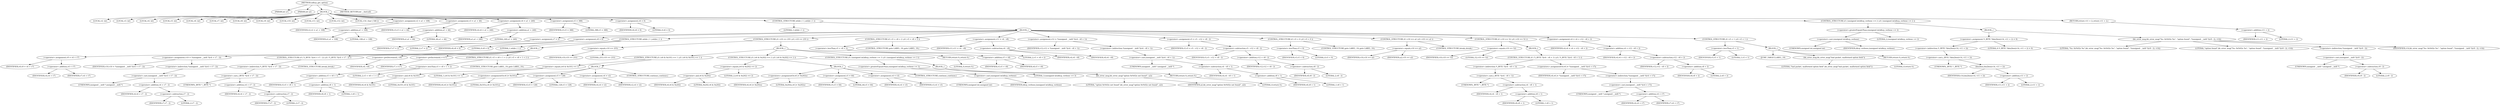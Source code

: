 digraph udhcp_get_option {  
"1000113" [label = "(METHOD,udhcp_get_option)" ]
"1000114" [label = "(PARAM,int a1)" ]
"1000115" [label = "(PARAM,int a2)" ]
"1000116" [label = "(BLOCK,,)" ]
"1000117" [label = "(LOCAL,v2: int)" ]
"1000118" [label = "(LOCAL,v3: int)" ]
"1000119" [label = "(LOCAL,v4: int)" ]
"1000120" [label = "(LOCAL,v5: int)" ]
"1000121" [label = "(LOCAL,v6: int)" ]
"1000122" [label = "(LOCAL,v7: int)" ]
"1000123" [label = "(LOCAL,v8: int)" ]
"1000124" [label = "(LOCAL,v9: int)" ]
"1000125" [label = "(LOCAL,v10: int)" ]
"1000126" [label = "(LOCAL,v11: int)" ]
"1000127" [label = "(LOCAL,v12: int)" ]
"1000128" [label = "(LOCAL,v14: char [ 546 ])" ]
"1000129" [label = "(<operator>.assignment,v2 = a1 + 108)" ]
"1000130" [label = "(IDENTIFIER,v2,v2 = a1 + 108)" ]
"1000131" [label = "(<operator>.addition,a1 + 108)" ]
"1000132" [label = "(IDENTIFIER,a1,a1 + 108)" ]
"1000133" [label = "(LITERAL,108,a1 + 108)" ]
"1000134" [label = "(<operator>.assignment,v3 = a1 + 44)" ]
"1000135" [label = "(IDENTIFIER,v3,v3 = a1 + 44)" ]
"1000136" [label = "(<operator>.addition,a1 + 44)" ]
"1000137" [label = "(IDENTIFIER,a1,a1 + 44)" ]
"1000138" [label = "(LITERAL,44,a1 + 44)" ]
"1000139" [label = "(<operator>.assignment,v4 = a1 + 240)" ]
"1000140" [label = "(IDENTIFIER,v4,v4 = a1 + 240)" ]
"1000141" [label = "(<operator>.addition,a1 + 240)" ]
"1000142" [label = "(IDENTIFIER,a1,a1 + 240)" ]
"1000143" [label = "(LITERAL,240,a1 + 240)" ]
"1000144" [label = "(<operator>.assignment,v5 = 388)" ]
"1000145" [label = "(IDENTIFIER,v5,v5 = 388)" ]
"1000146" [label = "(LITERAL,388,v5 = 388)" ]
"1000147" [label = "(<operator>.assignment,v6 = 0)" ]
"1000148" [label = "(IDENTIFIER,v6,v6 = 0)" ]
"1000149" [label = "(LITERAL,0,v6 = 0)" ]
"1000150" [label = "(CONTROL_STRUCTURE,while ( 1 ),while ( 1 ))" ]
"1000151" [label = "(LITERAL,1,while ( 1 ))" ]
"1000152" [label = "(BLOCK,,)" ]
"1000153" [label = "(<operator>.assignment,v7 = 2)" ]
"1000154" [label = "(IDENTIFIER,v7,v7 = 2)" ]
"1000155" [label = "(LITERAL,2,v7 = 2)" ]
"1000156" [label = "(<operator>.assignment,v8 = 0)" ]
"1000157" [label = "(IDENTIFIER,v8,v8 = 0)" ]
"1000158" [label = "(LITERAL,0,v8 = 0)" ]
"1000159" [label = "(CONTROL_STRUCTURE,while ( 1 ),while ( 1 ))" ]
"1000160" [label = "(LITERAL,1,while ( 1 ))" ]
"1000161" [label = "(BLOCK,,)" ]
"1000162" [label = "(<operator>.assignment,v9 = v4 + v7)" ]
"1000163" [label = "(IDENTIFIER,v9,v9 = v4 + v7)" ]
"1000164" [label = "(<operator>.addition,v4 + v7)" ]
"1000165" [label = "(IDENTIFIER,v4,v4 + v7)" ]
"1000166" [label = "(IDENTIFIER,v7,v4 + v7)" ]
"1000167" [label = "(<operator>.assignment,v10 = *(unsigned __int8 *)(v4 + v7 - 2))" ]
"1000168" [label = "(IDENTIFIER,v10,v10 = *(unsigned __int8 *)(v4 + v7 - 2))" ]
"1000169" [label = "(<operator>.indirection,*(unsigned __int8 *)(v4 + v7 - 2))" ]
"1000170" [label = "(<operator>.cast,(unsigned __int8 *)(v4 + v7 - 2))" ]
"1000171" [label = "(UNKNOWN,unsigned __int8 *,unsigned __int8 *)" ]
"1000172" [label = "(<operator>.addition,v4 + v7 - 2)" ]
"1000173" [label = "(IDENTIFIER,v4,v4 + v7 - 2)" ]
"1000174" [label = "(<operator>.subtraction,v7 - 2)" ]
"1000175" [label = "(IDENTIFIER,v7,v7 - 2)" ]
"1000176" [label = "(LITERAL,2,v7 - 2)" ]
"1000177" [label = "(CONTROL_STRUCTURE,if ( *(_BYTE *)(v4 + v7 - 2) ),if ( *(_BYTE *)(v4 + v7 - 2) ))" ]
"1000178" [label = "(<operator>.indirection,*(_BYTE *)(v4 + v7 - 2))" ]
"1000179" [label = "(<operator>.cast,(_BYTE *)(v4 + v7 - 2))" ]
"1000180" [label = "(UNKNOWN,_BYTE *,_BYTE *)" ]
"1000181" [label = "(<operator>.addition,v4 + v7 - 2)" ]
"1000182" [label = "(IDENTIFIER,v4,v4 + v7 - 2)" ]
"1000183" [label = "(<operator>.subtraction,v7 - 2)" ]
"1000184" [label = "(IDENTIFIER,v7,v7 - 2)" ]
"1000185" [label = "(LITERAL,2,v7 - 2)" ]
"1000186" [label = "(CONTROL_STRUCTURE,break;,break;)" ]
"1000187" [label = "(<operator>.preDecrement,--v8)" ]
"1000188" [label = "(IDENTIFIER,v8,--v8)" ]
"1000189" [label = "(<operator>.preIncrement,++v7)" ]
"1000190" [label = "(IDENTIFIER,v7,++v7)" ]
"1000191" [label = "(CONTROL_STRUCTURE,if ( v5 + v8 + 1 < 2 ),if ( v5 + v8 + 1 < 2 ))" ]
"1000192" [label = "(<operator>.lessThan,v5 + v8 + 1 < 2)" ]
"1000193" [label = "(<operator>.addition,v5 + v8 + 1)" ]
"1000194" [label = "(IDENTIFIER,v5,v5 + v8 + 1)" ]
"1000195" [label = "(<operator>.addition,v8 + 1)" ]
"1000196" [label = "(IDENTIFIER,v8,v8 + 1)" ]
"1000197" [label = "(LITERAL,1,v8 + 1)" ]
"1000198" [label = "(LITERAL,2,v5 + v8 + 1 < 2)" ]
"1000199" [label = "(CONTROL_STRUCTURE,goto LABEL_19;,goto LABEL_19;)" ]
"1000200" [label = "(CONTROL_STRUCTURE,if ( v10 == 255 ),if ( v10 == 255 ))" ]
"1000201" [label = "(<operator>.equals,v10 == 255)" ]
"1000202" [label = "(IDENTIFIER,v10,v10 == 255)" ]
"1000203" [label = "(LITERAL,255,v10 == 255)" ]
"1000204" [label = "(BLOCK,,)" ]
"1000205" [label = "(CONTROL_STRUCTURE,if ( (v6 & 0x101) == 1 ),if ( (v6 & 0x101) == 1 ))" ]
"1000206" [label = "(<operator>.equals,(v6 & 0x101) == 1)" ]
"1000207" [label = "(<operator>.and,v6 & 0x101)" ]
"1000208" [label = "(IDENTIFIER,v6,v6 & 0x101)" ]
"1000209" [label = "(LITERAL,0x101,v6 & 0x101)" ]
"1000210" [label = "(LITERAL,1,(v6 & 0x101) == 1)" ]
"1000211" [label = "(BLOCK,,)" ]
"1000212" [label = "(<operators>.assignmentOr,v6 |= 0x101u)" ]
"1000213" [label = "(IDENTIFIER,v6,v6 |= 0x101u)" ]
"1000214" [label = "(LITERAL,0x101u,v6 |= 0x101u)" ]
"1000215" [label = "(<operator>.assignment,v5 = 128)" ]
"1000216" [label = "(IDENTIFIER,v5,v5 = 128)" ]
"1000217" [label = "(LITERAL,128,v5 = 128)" ]
"1000218" [label = "(<operator>.assignment,v4 = v2)" ]
"1000219" [label = "(IDENTIFIER,v4,v4 = v2)" ]
"1000220" [label = "(IDENTIFIER,v2,v4 = v2)" ]
"1000221" [label = "(CONTROL_STRUCTURE,continue;,continue;)" ]
"1000222" [label = "(CONTROL_STRUCTURE,if ( (v6 & 0x202) == 2 ),if ( (v6 & 0x202) == 2 ))" ]
"1000223" [label = "(<operator>.equals,(v6 & 0x202) == 2)" ]
"1000224" [label = "(<operator>.and,v6 & 0x202)" ]
"1000225" [label = "(IDENTIFIER,v6,v6 & 0x202)" ]
"1000226" [label = "(LITERAL,0x202,v6 & 0x202)" ]
"1000227" [label = "(LITERAL,2,(v6 & 0x202) == 2)" ]
"1000228" [label = "(BLOCK,,)" ]
"1000229" [label = "(<operators>.assignmentOr,v6 |= 0x202u)" ]
"1000230" [label = "(IDENTIFIER,v6,v6 |= 0x202u)" ]
"1000231" [label = "(LITERAL,0x202u,v6 |= 0x202u)" ]
"1000232" [label = "(<operator>.assignment,v5 = 64)" ]
"1000233" [label = "(IDENTIFIER,v5,v5 = 64)" ]
"1000234" [label = "(LITERAL,64,v5 = 64)" ]
"1000235" [label = "(<operator>.assignment,v4 = v3)" ]
"1000236" [label = "(IDENTIFIER,v4,v4 = v3)" ]
"1000237" [label = "(IDENTIFIER,v3,v4 = v3)" ]
"1000238" [label = "(CONTROL_STRUCTURE,continue;,continue;)" ]
"1000239" [label = "(CONTROL_STRUCTURE,if ( (unsigned int)dhcp_verbose >= 3 ),if ( (unsigned int)dhcp_verbose >= 3 ))" ]
"1000240" [label = "(<operator>.greaterEqualsThan,(unsigned int)dhcp_verbose >= 3)" ]
"1000241" [label = "(<operator>.cast,(unsigned int)dhcp_verbose)" ]
"1000242" [label = "(UNKNOWN,unsigned int,unsigned int)" ]
"1000243" [label = "(IDENTIFIER,dhcp_verbose,(unsigned int)dhcp_verbose)" ]
"1000244" [label = "(LITERAL,3,(unsigned int)dhcp_verbose >= 3)" ]
"1000245" [label = "(BLOCK,,)" ]
"1000246" [label = "(bb_error_msg,bb_error_msg(\"option 0x%02x not found\", a2))" ]
"1000247" [label = "(LITERAL,\"option 0x%02x not found\",bb_error_msg(\"option 0x%02x not found\", a2))" ]
"1000248" [label = "(IDENTIFIER,a2,bb_error_msg(\"option 0x%02x not found\", a2))" ]
"1000249" [label = "(RETURN,return 0;,return 0;)" ]
"1000250" [label = "(LITERAL,0,return 0;)" ]
"1000251" [label = "(RETURN,return 0;,return 0;)" ]
"1000252" [label = "(LITERAL,0,return 0;)" ]
"1000253" [label = "(CONTROL_STRUCTURE,if ( v5 + v8 < 2 ),if ( v5 + v8 < 2 ))" ]
"1000254" [label = "(<operator>.lessThan,v5 + v8 < 2)" ]
"1000255" [label = "(<operator>.addition,v5 + v8)" ]
"1000256" [label = "(IDENTIFIER,v5,v5 + v8)" ]
"1000257" [label = "(IDENTIFIER,v8,v5 + v8)" ]
"1000258" [label = "(LITERAL,2,v5 + v8 < 2)" ]
"1000259" [label = "(CONTROL_STRUCTURE,goto LABEL_19;,goto LABEL_19;)" ]
"1000260" [label = "(<operator>.assignment,v11 = v4 - v8)" ]
"1000261" [label = "(IDENTIFIER,v11,v11 = v4 - v8)" ]
"1000262" [label = "(<operator>.subtraction,v4 - v8)" ]
"1000263" [label = "(IDENTIFIER,v4,v4 - v8)" ]
"1000264" [label = "(IDENTIFIER,v8,v4 - v8)" ]
"1000265" [label = "(<operator>.assignment,v12 = *(unsigned __int8 *)(v4 - v8 + 1))" ]
"1000266" [label = "(IDENTIFIER,v12,v12 = *(unsigned __int8 *)(v4 - v8 + 1))" ]
"1000267" [label = "(<operator>.indirection,*(unsigned __int8 *)(v4 - v8 + 1))" ]
"1000268" [label = "(<operator>.cast,(unsigned __int8 *)(v4 - v8 + 1))" ]
"1000269" [label = "(UNKNOWN,unsigned __int8 *,unsigned __int8 *)" ]
"1000270" [label = "(<operator>.subtraction,v4 - v8 + 1)" ]
"1000271" [label = "(IDENTIFIER,v4,v4 - v8 + 1)" ]
"1000272" [label = "(<operator>.addition,v8 + 1)" ]
"1000273" [label = "(IDENTIFIER,v8,v8 + 1)" ]
"1000274" [label = "(LITERAL,1,v8 + 1)" ]
"1000275" [label = "(<operator>.assignment,v5 = v5 - v12 + v8 - 2)" ]
"1000276" [label = "(IDENTIFIER,v5,v5 = v5 - v12 + v8 - 2)" ]
"1000277" [label = "(<operator>.subtraction,v5 - v12 + v8 - 2)" ]
"1000278" [label = "(IDENTIFIER,v5,v5 - v12 + v8 - 2)" ]
"1000279" [label = "(<operator>.addition,v12 + v8 - 2)" ]
"1000280" [label = "(IDENTIFIER,v12,v12 + v8 - 2)" ]
"1000281" [label = "(<operator>.subtraction,v8 - 2)" ]
"1000282" [label = "(IDENTIFIER,v8,v8 - 2)" ]
"1000283" [label = "(LITERAL,2,v8 - 2)" ]
"1000284" [label = "(CONTROL_STRUCTURE,if ( v5 < 0 ),if ( v5 < 0 ))" ]
"1000285" [label = "(<operator>.lessThan,v5 < 0)" ]
"1000286" [label = "(IDENTIFIER,v5,v5 < 0)" ]
"1000287" [label = "(LITERAL,0,v5 < 0)" ]
"1000288" [label = "(CONTROL_STRUCTURE,goto LABEL_19;,goto LABEL_19;)" ]
"1000289" [label = "(CONTROL_STRUCTURE,if ( v10 == a2 ),if ( v10 == a2 ))" ]
"1000290" [label = "(<operator>.equals,v10 == a2)" ]
"1000291" [label = "(IDENTIFIER,v10,v10 == a2)" ]
"1000292" [label = "(IDENTIFIER,a2,v10 == a2)" ]
"1000293" [label = "(CONTROL_STRUCTURE,break;,break;)" ]
"1000294" [label = "(CONTROL_STRUCTURE,if ( v10 == 52 ),if ( v10 == 52 ))" ]
"1000295" [label = "(<operator>.equals,v10 == 52)" ]
"1000296" [label = "(IDENTIFIER,v10,v10 == 52)" ]
"1000297" [label = "(LITERAL,52,v10 == 52)" ]
"1000298" [label = "(BLOCK,,)" ]
"1000299" [label = "(CONTROL_STRUCTURE,if ( *(_BYTE *)(v4 - v8 + 1) ),if ( *(_BYTE *)(v4 - v8 + 1) ))" ]
"1000300" [label = "(<operator>.indirection,*(_BYTE *)(v4 - v8 + 1))" ]
"1000301" [label = "(<operator>.cast,(_BYTE *)(v4 - v8 + 1))" ]
"1000302" [label = "(UNKNOWN,_BYTE *,_BYTE *)" ]
"1000303" [label = "(<operator>.subtraction,v4 - v8 + 1)" ]
"1000304" [label = "(IDENTIFIER,v4,v4 - v8 + 1)" ]
"1000305" [label = "(<operator>.addition,v8 + 1)" ]
"1000306" [label = "(IDENTIFIER,v8,v8 + 1)" ]
"1000307" [label = "(LITERAL,1,v8 + 1)" ]
"1000308" [label = "(<operators>.assignmentOr,v6 |= *(unsigned __int8 *)(v4 + v7))" ]
"1000309" [label = "(IDENTIFIER,v6,v6 |= *(unsigned __int8 *)(v4 + v7))" ]
"1000310" [label = "(<operator>.indirection,*(unsigned __int8 *)(v4 + v7))" ]
"1000311" [label = "(<operator>.cast,(unsigned __int8 *)(v4 + v7))" ]
"1000312" [label = "(UNKNOWN,unsigned __int8 *,unsigned __int8 *)" ]
"1000313" [label = "(<operator>.addition,v4 + v7)" ]
"1000314" [label = "(IDENTIFIER,v4,v4 + v7)" ]
"1000315" [label = "(IDENTIFIER,v7,v4 + v7)" ]
"1000316" [label = "(<operator>.assignment,v4 = v4 + v12 - v8 + 2)" ]
"1000317" [label = "(IDENTIFIER,v4,v4 = v4 + v12 - v8 + 2)" ]
"1000318" [label = "(<operator>.addition,v4 + v12 - v8 + 2)" ]
"1000319" [label = "(IDENTIFIER,v4,v4 + v12 - v8 + 2)" ]
"1000320" [label = "(<operator>.subtraction,v12 - v8 + 2)" ]
"1000321" [label = "(IDENTIFIER,v12,v12 - v8 + 2)" ]
"1000322" [label = "(<operator>.addition,v8 + 2)" ]
"1000323" [label = "(IDENTIFIER,v8,v8 + 2)" ]
"1000324" [label = "(LITERAL,2,v8 + 2)" ]
"1000325" [label = "(CONTROL_STRUCTURE,if ( v5 < 1 ),if ( v5 < 1 ))" ]
"1000326" [label = "(<operator>.lessThan,v5 < 1)" ]
"1000327" [label = "(IDENTIFIER,v5,v5 < 1)" ]
"1000328" [label = "(LITERAL,1,v5 < 1)" ]
"1000329" [label = "(BLOCK,,)" ]
"1000330" [label = "(JUMP_TARGET,LABEL_19)" ]
"1000331" [label = "(bb_error_msg,bb_error_msg(\"bad packet, malformed option field\"))" ]
"1000332" [label = "(LITERAL,\"bad packet, malformed option field\",bb_error_msg(\"bad packet, malformed option field\"))" ]
"1000333" [label = "(RETURN,return 0;,return 0;)" ]
"1000334" [label = "(LITERAL,0,return 0;)" ]
"1000335" [label = "(CONTROL_STRUCTURE,if ( (unsigned int)dhcp_verbose >= 2 ),if ( (unsigned int)dhcp_verbose >= 2 ))" ]
"1000336" [label = "(<operator>.greaterEqualsThan,(unsigned int)dhcp_verbose >= 2)" ]
"1000337" [label = "(<operator>.cast,(unsigned int)dhcp_verbose)" ]
"1000338" [label = "(UNKNOWN,unsigned int,unsigned int)" ]
"1000339" [label = "(IDENTIFIER,dhcp_verbose,(unsigned int)dhcp_verbose)" ]
"1000340" [label = "(LITERAL,2,(unsigned int)dhcp_verbose >= 2)" ]
"1000341" [label = "(BLOCK,,)" ]
"1000342" [label = "(<operator>.assignment,*(_BYTE *)bin2hex(v14, v11 + 2) = 0)" ]
"1000343" [label = "(<operator>.indirection,*(_BYTE *)bin2hex(v14, v11 + 2))" ]
"1000344" [label = "(<operator>.cast,(_BYTE *)bin2hex(v14, v11 + 2))" ]
"1000345" [label = "(UNKNOWN,_BYTE *,_BYTE *)" ]
"1000346" [label = "(bin2hex,bin2hex(v14, v11 + 2))" ]
"1000347" [label = "(IDENTIFIER,v14,bin2hex(v14, v11 + 2))" ]
"1000348" [label = "(<operator>.addition,v11 + 2)" ]
"1000349" [label = "(IDENTIFIER,v11,v11 + 2)" ]
"1000350" [label = "(LITERAL,2,v11 + 2)" ]
"1000351" [label = "(LITERAL,0,*(_BYTE *)bin2hex(v14, v11 + 2) = 0)" ]
"1000352" [label = "(bb_error_msg,bb_error_msg(\"%s: 0x%02x %s\", \"option found\", *(unsigned __int8 *)(v9 - 2), v14))" ]
"1000353" [label = "(LITERAL,\"%s: 0x%02x %s\",bb_error_msg(\"%s: 0x%02x %s\", \"option found\", *(unsigned __int8 *)(v9 - 2), v14))" ]
"1000354" [label = "(LITERAL,\"option found\",bb_error_msg(\"%s: 0x%02x %s\", \"option found\", *(unsigned __int8 *)(v9 - 2), v14))" ]
"1000355" [label = "(<operator>.indirection,*(unsigned __int8 *)(v9 - 2))" ]
"1000356" [label = "(<operator>.cast,(unsigned __int8 *)(v9 - 2))" ]
"1000357" [label = "(UNKNOWN,unsigned __int8 *,unsigned __int8 *)" ]
"1000358" [label = "(<operator>.subtraction,v9 - 2)" ]
"1000359" [label = "(IDENTIFIER,v9,v9 - 2)" ]
"1000360" [label = "(LITERAL,2,v9 - 2)" ]
"1000361" [label = "(IDENTIFIER,v14,bb_error_msg(\"%s: 0x%02x %s\", \"option found\", *(unsigned __int8 *)(v9 - 2), v14))" ]
"1000362" [label = "(RETURN,return v11 + 2;,return v11 + 2;)" ]
"1000363" [label = "(<operator>.addition,v11 + 2)" ]
"1000364" [label = "(IDENTIFIER,v11,v11 + 2)" ]
"1000365" [label = "(LITERAL,2,v11 + 2)" ]
"1000366" [label = "(METHOD_RETURN,int __fastcall)" ]
  "1000113" -> "1000114" 
  "1000113" -> "1000115" 
  "1000113" -> "1000116" 
  "1000113" -> "1000366" 
  "1000116" -> "1000117" 
  "1000116" -> "1000118" 
  "1000116" -> "1000119" 
  "1000116" -> "1000120" 
  "1000116" -> "1000121" 
  "1000116" -> "1000122" 
  "1000116" -> "1000123" 
  "1000116" -> "1000124" 
  "1000116" -> "1000125" 
  "1000116" -> "1000126" 
  "1000116" -> "1000127" 
  "1000116" -> "1000128" 
  "1000116" -> "1000129" 
  "1000116" -> "1000134" 
  "1000116" -> "1000139" 
  "1000116" -> "1000144" 
  "1000116" -> "1000147" 
  "1000116" -> "1000150" 
  "1000116" -> "1000335" 
  "1000116" -> "1000362" 
  "1000129" -> "1000130" 
  "1000129" -> "1000131" 
  "1000131" -> "1000132" 
  "1000131" -> "1000133" 
  "1000134" -> "1000135" 
  "1000134" -> "1000136" 
  "1000136" -> "1000137" 
  "1000136" -> "1000138" 
  "1000139" -> "1000140" 
  "1000139" -> "1000141" 
  "1000141" -> "1000142" 
  "1000141" -> "1000143" 
  "1000144" -> "1000145" 
  "1000144" -> "1000146" 
  "1000147" -> "1000148" 
  "1000147" -> "1000149" 
  "1000150" -> "1000151" 
  "1000150" -> "1000152" 
  "1000152" -> "1000153" 
  "1000152" -> "1000156" 
  "1000152" -> "1000159" 
  "1000152" -> "1000200" 
  "1000152" -> "1000253" 
  "1000152" -> "1000260" 
  "1000152" -> "1000265" 
  "1000152" -> "1000275" 
  "1000152" -> "1000284" 
  "1000152" -> "1000289" 
  "1000152" -> "1000294" 
  "1000152" -> "1000316" 
  "1000152" -> "1000325" 
  "1000153" -> "1000154" 
  "1000153" -> "1000155" 
  "1000156" -> "1000157" 
  "1000156" -> "1000158" 
  "1000159" -> "1000160" 
  "1000159" -> "1000161" 
  "1000161" -> "1000162" 
  "1000161" -> "1000167" 
  "1000161" -> "1000177" 
  "1000161" -> "1000187" 
  "1000161" -> "1000189" 
  "1000161" -> "1000191" 
  "1000162" -> "1000163" 
  "1000162" -> "1000164" 
  "1000164" -> "1000165" 
  "1000164" -> "1000166" 
  "1000167" -> "1000168" 
  "1000167" -> "1000169" 
  "1000169" -> "1000170" 
  "1000170" -> "1000171" 
  "1000170" -> "1000172" 
  "1000172" -> "1000173" 
  "1000172" -> "1000174" 
  "1000174" -> "1000175" 
  "1000174" -> "1000176" 
  "1000177" -> "1000178" 
  "1000177" -> "1000186" 
  "1000178" -> "1000179" 
  "1000179" -> "1000180" 
  "1000179" -> "1000181" 
  "1000181" -> "1000182" 
  "1000181" -> "1000183" 
  "1000183" -> "1000184" 
  "1000183" -> "1000185" 
  "1000187" -> "1000188" 
  "1000189" -> "1000190" 
  "1000191" -> "1000192" 
  "1000191" -> "1000199" 
  "1000192" -> "1000193" 
  "1000192" -> "1000198" 
  "1000193" -> "1000194" 
  "1000193" -> "1000195" 
  "1000195" -> "1000196" 
  "1000195" -> "1000197" 
  "1000200" -> "1000201" 
  "1000200" -> "1000204" 
  "1000201" -> "1000202" 
  "1000201" -> "1000203" 
  "1000204" -> "1000205" 
  "1000204" -> "1000222" 
  "1000204" -> "1000239" 
  "1000204" -> "1000251" 
  "1000205" -> "1000206" 
  "1000205" -> "1000211" 
  "1000206" -> "1000207" 
  "1000206" -> "1000210" 
  "1000207" -> "1000208" 
  "1000207" -> "1000209" 
  "1000211" -> "1000212" 
  "1000211" -> "1000215" 
  "1000211" -> "1000218" 
  "1000211" -> "1000221" 
  "1000212" -> "1000213" 
  "1000212" -> "1000214" 
  "1000215" -> "1000216" 
  "1000215" -> "1000217" 
  "1000218" -> "1000219" 
  "1000218" -> "1000220" 
  "1000222" -> "1000223" 
  "1000222" -> "1000228" 
  "1000223" -> "1000224" 
  "1000223" -> "1000227" 
  "1000224" -> "1000225" 
  "1000224" -> "1000226" 
  "1000228" -> "1000229" 
  "1000228" -> "1000232" 
  "1000228" -> "1000235" 
  "1000228" -> "1000238" 
  "1000229" -> "1000230" 
  "1000229" -> "1000231" 
  "1000232" -> "1000233" 
  "1000232" -> "1000234" 
  "1000235" -> "1000236" 
  "1000235" -> "1000237" 
  "1000239" -> "1000240" 
  "1000239" -> "1000245" 
  "1000240" -> "1000241" 
  "1000240" -> "1000244" 
  "1000241" -> "1000242" 
  "1000241" -> "1000243" 
  "1000245" -> "1000246" 
  "1000245" -> "1000249" 
  "1000246" -> "1000247" 
  "1000246" -> "1000248" 
  "1000249" -> "1000250" 
  "1000251" -> "1000252" 
  "1000253" -> "1000254" 
  "1000253" -> "1000259" 
  "1000254" -> "1000255" 
  "1000254" -> "1000258" 
  "1000255" -> "1000256" 
  "1000255" -> "1000257" 
  "1000260" -> "1000261" 
  "1000260" -> "1000262" 
  "1000262" -> "1000263" 
  "1000262" -> "1000264" 
  "1000265" -> "1000266" 
  "1000265" -> "1000267" 
  "1000267" -> "1000268" 
  "1000268" -> "1000269" 
  "1000268" -> "1000270" 
  "1000270" -> "1000271" 
  "1000270" -> "1000272" 
  "1000272" -> "1000273" 
  "1000272" -> "1000274" 
  "1000275" -> "1000276" 
  "1000275" -> "1000277" 
  "1000277" -> "1000278" 
  "1000277" -> "1000279" 
  "1000279" -> "1000280" 
  "1000279" -> "1000281" 
  "1000281" -> "1000282" 
  "1000281" -> "1000283" 
  "1000284" -> "1000285" 
  "1000284" -> "1000288" 
  "1000285" -> "1000286" 
  "1000285" -> "1000287" 
  "1000289" -> "1000290" 
  "1000289" -> "1000293" 
  "1000290" -> "1000291" 
  "1000290" -> "1000292" 
  "1000294" -> "1000295" 
  "1000294" -> "1000298" 
  "1000295" -> "1000296" 
  "1000295" -> "1000297" 
  "1000298" -> "1000299" 
  "1000299" -> "1000300" 
  "1000299" -> "1000308" 
  "1000300" -> "1000301" 
  "1000301" -> "1000302" 
  "1000301" -> "1000303" 
  "1000303" -> "1000304" 
  "1000303" -> "1000305" 
  "1000305" -> "1000306" 
  "1000305" -> "1000307" 
  "1000308" -> "1000309" 
  "1000308" -> "1000310" 
  "1000310" -> "1000311" 
  "1000311" -> "1000312" 
  "1000311" -> "1000313" 
  "1000313" -> "1000314" 
  "1000313" -> "1000315" 
  "1000316" -> "1000317" 
  "1000316" -> "1000318" 
  "1000318" -> "1000319" 
  "1000318" -> "1000320" 
  "1000320" -> "1000321" 
  "1000320" -> "1000322" 
  "1000322" -> "1000323" 
  "1000322" -> "1000324" 
  "1000325" -> "1000326" 
  "1000325" -> "1000329" 
  "1000326" -> "1000327" 
  "1000326" -> "1000328" 
  "1000329" -> "1000330" 
  "1000329" -> "1000331" 
  "1000329" -> "1000333" 
  "1000331" -> "1000332" 
  "1000333" -> "1000334" 
  "1000335" -> "1000336" 
  "1000335" -> "1000341" 
  "1000336" -> "1000337" 
  "1000336" -> "1000340" 
  "1000337" -> "1000338" 
  "1000337" -> "1000339" 
  "1000341" -> "1000342" 
  "1000341" -> "1000352" 
  "1000342" -> "1000343" 
  "1000342" -> "1000351" 
  "1000343" -> "1000344" 
  "1000344" -> "1000345" 
  "1000344" -> "1000346" 
  "1000346" -> "1000347" 
  "1000346" -> "1000348" 
  "1000348" -> "1000349" 
  "1000348" -> "1000350" 
  "1000352" -> "1000353" 
  "1000352" -> "1000354" 
  "1000352" -> "1000355" 
  "1000352" -> "1000361" 
  "1000355" -> "1000356" 
  "1000356" -> "1000357" 
  "1000356" -> "1000358" 
  "1000358" -> "1000359" 
  "1000358" -> "1000360" 
  "1000362" -> "1000363" 
  "1000363" -> "1000364" 
  "1000363" -> "1000365" 
}
